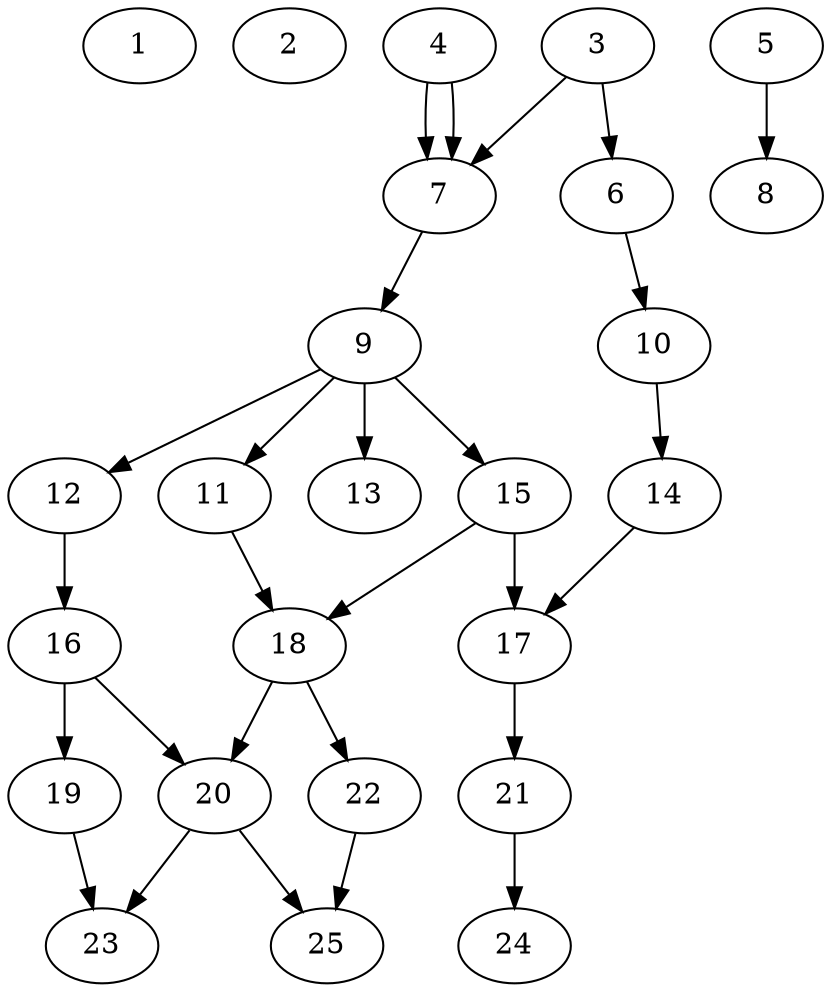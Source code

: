 // DAG automatically generated by daggen at Thu Oct  3 14:00:40 2019
// ./daggen --dot -n 25 --ccr 0.4 --fat 0.5 --regular 0.5 --density 0.5 --mindata 5242880 --maxdata 52428800 
digraph G {
  1 [size="59770880", alpha="0.13", expect_size="23908352"] 
  2 [size="100177920", alpha="0.13", expect_size="40071168"] 
  3 [size="46430720", alpha="0.09", expect_size="18572288"] 
  3 -> 6 [size ="18572288"]
  3 -> 7 [size ="18572288"]
  4 [size="47098880", alpha="0.06", expect_size="18839552"] 
  4 -> 7 [size ="18839552"]
  4 -> 7 [size ="18839552"]
  5 [size="117455360", alpha="0.19", expect_size="46982144"] 
  5 -> 8 [size ="46982144"]
  6 [size="88614400", alpha="0.08", expect_size="35445760"] 
  6 -> 10 [size ="35445760"]
  7 [size="124213760", alpha="0.00", expect_size="49685504"] 
  7 -> 9 [size ="49685504"]
  8 [size="86991360", alpha="0.02", expect_size="34796544"] 
  9 [size="64552960", alpha="0.05", expect_size="25821184"] 
  9 -> 11 [size ="25821184"]
  9 -> 12 [size ="25821184"]
  9 -> 13 [size ="25821184"]
  9 -> 15 [size ="25821184"]
  10 [size="48092160", alpha="0.17", expect_size="19236864"] 
  10 -> 14 [size ="19236864"]
  11 [size="33300480", alpha="0.13", expect_size="13320192"] 
  11 -> 18 [size ="13320192"]
  12 [size="111449600", alpha="0.16", expect_size="44579840"] 
  12 -> 16 [size ="44579840"]
  13 [size="72811520", alpha="0.19", expect_size="29124608"] 
  14 [size="126553600", alpha="0.02", expect_size="50621440"] 
  14 -> 17 [size ="50621440"]
  15 [size="46707200", alpha="0.06", expect_size="18682880"] 
  15 -> 17 [size ="18682880"]
  15 -> 18 [size ="18682880"]
  16 [size="40752640", alpha="0.18", expect_size="16301056"] 
  16 -> 19 [size ="16301056"]
  16 -> 20 [size ="16301056"]
  17 [size="86973440", alpha="0.19", expect_size="34789376"] 
  17 -> 21 [size ="34789376"]
  18 [size="86993920", alpha="0.19", expect_size="34797568"] 
  18 -> 20 [size ="34797568"]
  18 -> 22 [size ="34797568"]
  19 [size="100247040", alpha="0.08", expect_size="40098816"] 
  19 -> 23 [size ="40098816"]
  20 [size="128499200", alpha="0.02", expect_size="51399680"] 
  20 -> 23 [size ="51399680"]
  20 -> 25 [size ="51399680"]
  21 [size="113320960", alpha="0.05", expect_size="45328384"] 
  21 -> 24 [size ="45328384"]
  22 [size="71429120", alpha="0.03", expect_size="28571648"] 
  22 -> 25 [size ="28571648"]
  23 [size="46594560", alpha="0.06", expect_size="18637824"] 
  24 [size="38725120", alpha="0.15", expect_size="15490048"] 
  25 [size="51819520", alpha="0.01", expect_size="20727808"] 
}
